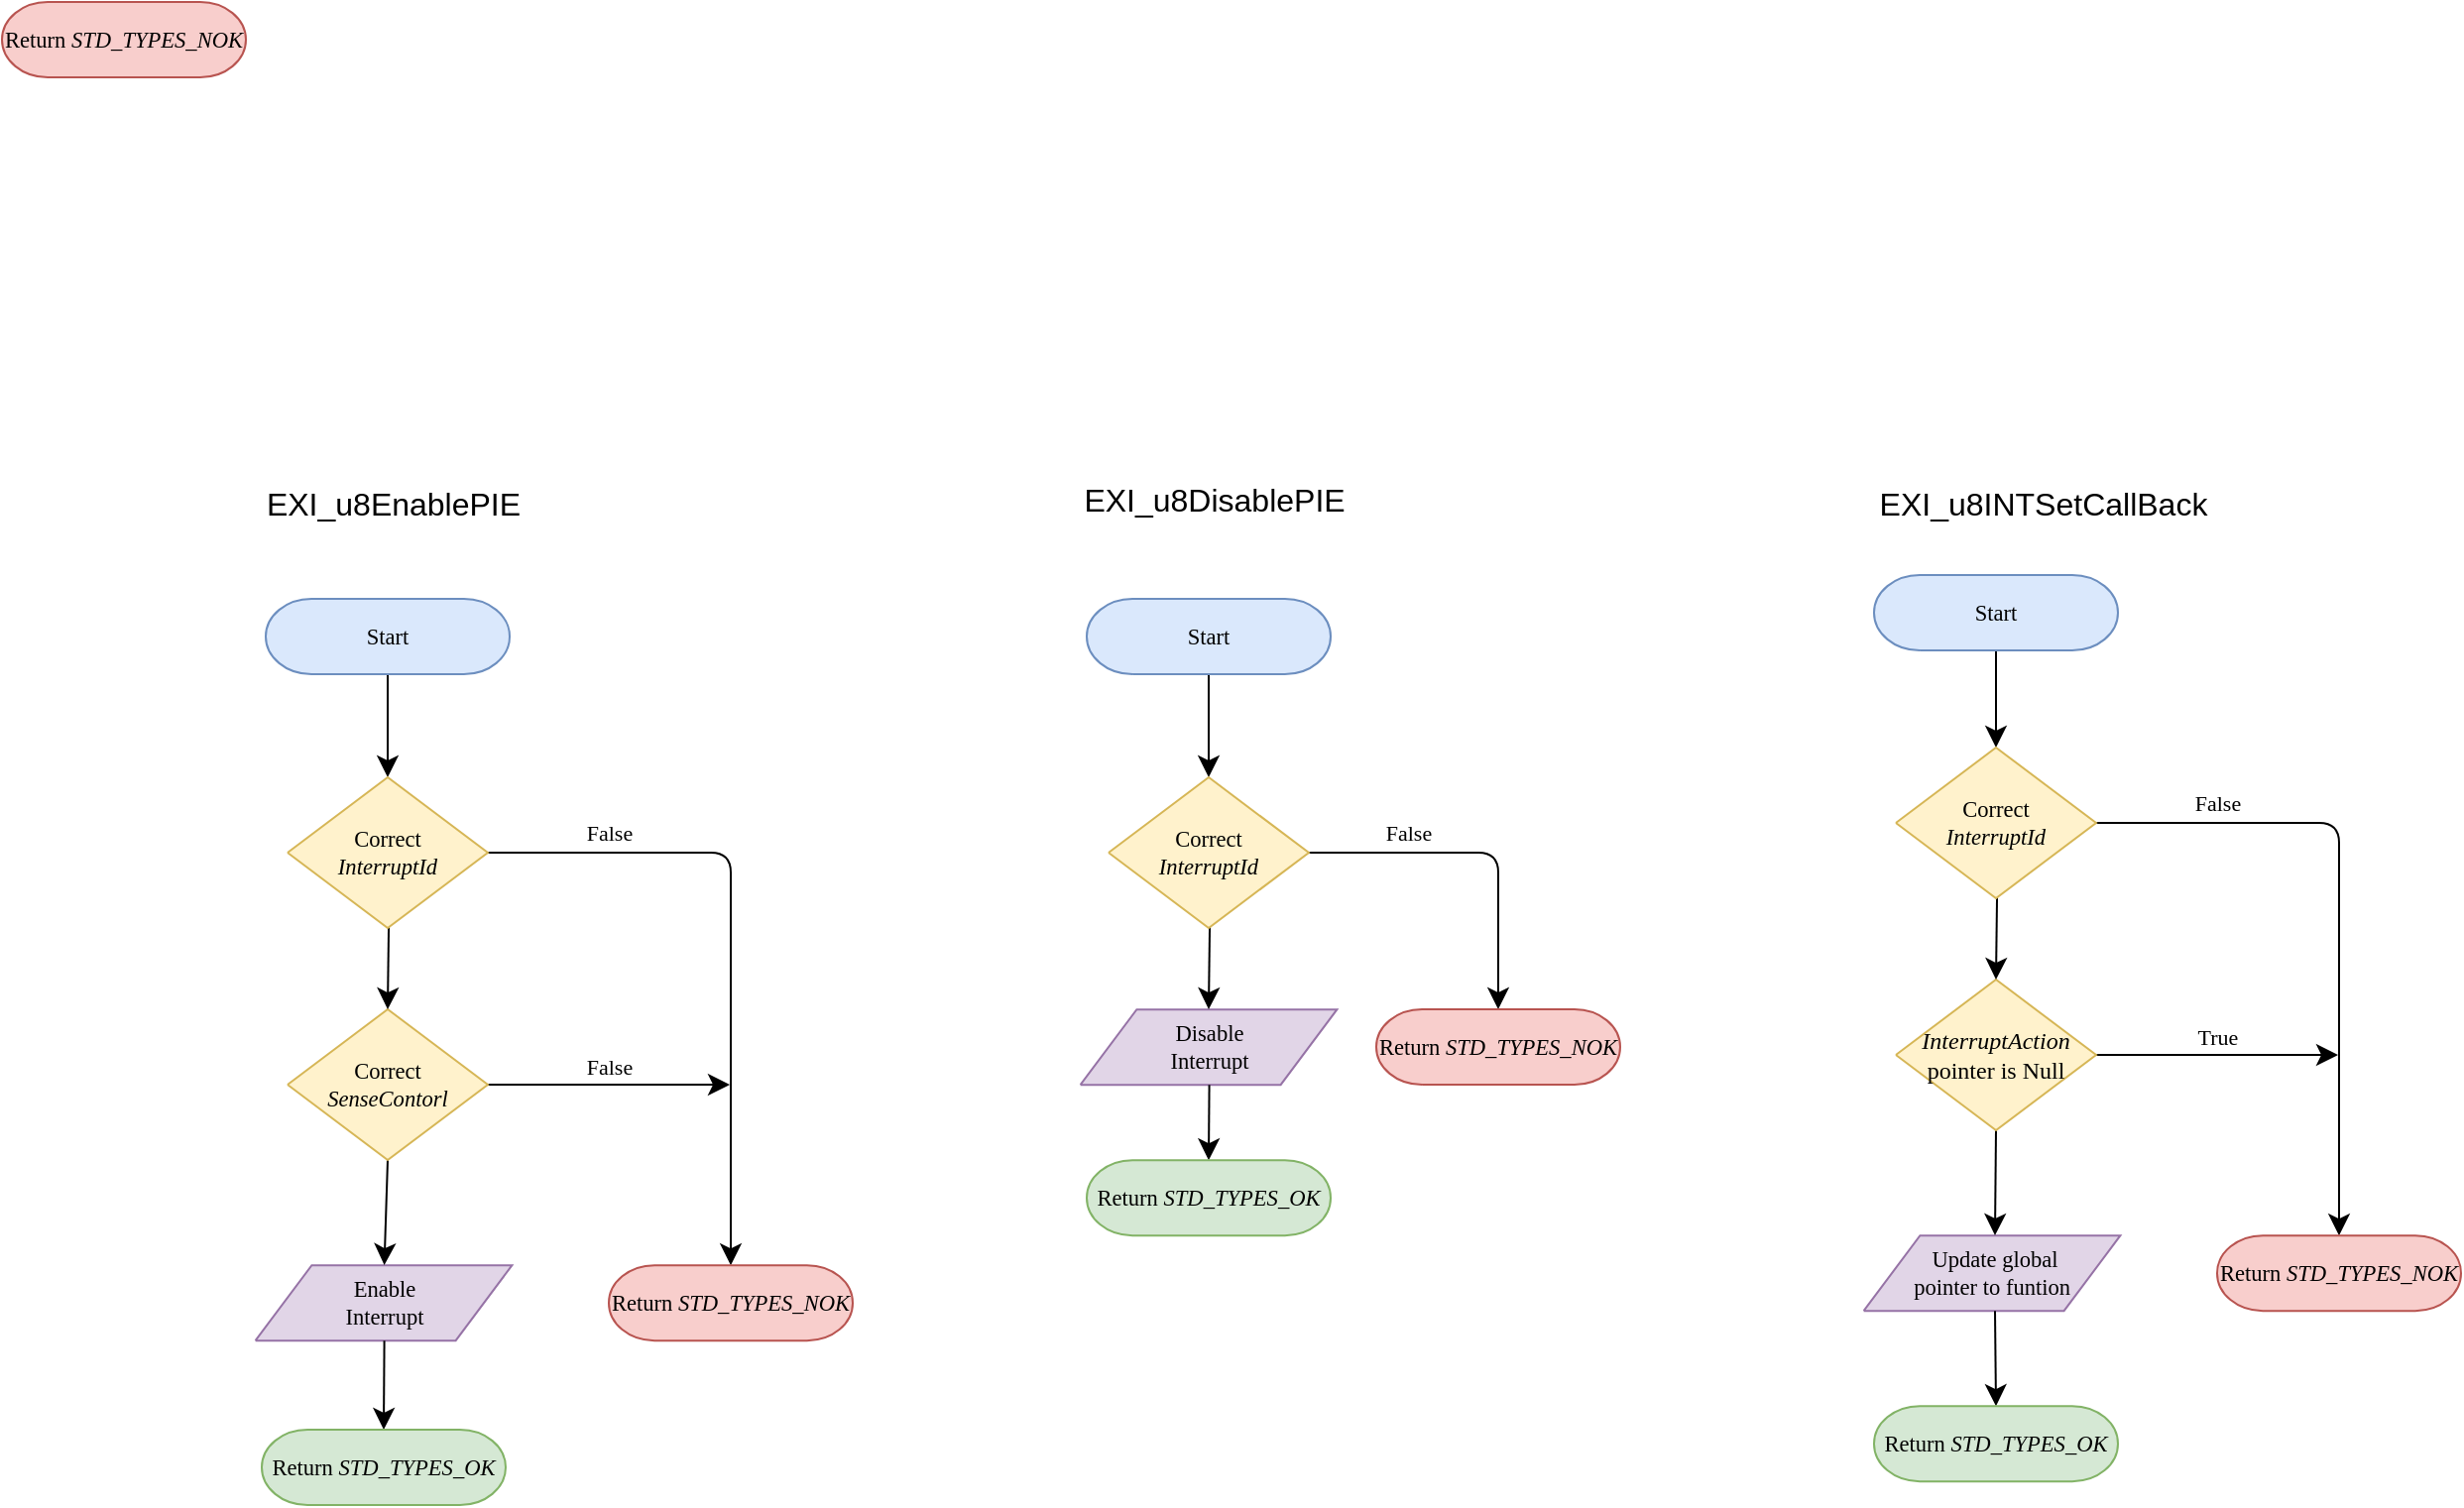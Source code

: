 <mxfile version="21.1.2" type="device">
  <diagram name="Page-1" id="KrEuqmrzliUIRAuCxpWb">
    <mxGraphModel dx="1342" dy="996" grid="0" gridSize="10" guides="1" tooltips="1" connect="1" arrows="1" fold="1" page="0" pageScale="1" pageWidth="850" pageHeight="1100" math="0" shadow="0">
      <root>
        <mxCell id="0" />
        <mxCell id="1" parent="0" />
        <UserObject label="" Function="EN_DIO_Error_T DIO_init(uint8_t pinNumber, EN_DIO_PORT_T portNumber, EN_DIO_DIRECTION_T direction);" tags="Flowchart" id="IF8Lg3DDaOaRQZ7PEeld-3">
          <mxCell style="vsdxID=280;fillColor=#e1d5e7;shape=stencil(UzV2Ls5ILEhVNTIoLinKz04tz0wpyVA1dlE1MsrMy0gtyiwBslSNXVWNndPyi1LTi/JL81Ig/IJEkEoQKze/DGRCBUSfrqGJnoEZSJuRQSVEyNDAAMx3g6jPycxDUm9hqmdpQrxyQ0zj8akmRTFhlwMZCG+nZebkQEINWR49mIBCkCA2dgUA);strokeColor=#9673a6;spacingTop=-1;spacingBottom=-1;spacingLeft=-1;spacingRight=-1;points=[[0,0.5,0],[1,0.5,0],[0.5,1,0],[0.5,0,0]];labelBackgroundColor=none;rounded=1;html=1;whiteSpace=wrap;fontFamily=Calibri;" parent="1" vertex="1">
            <mxGeometry x="-163" y="303.1" width="101" height="38" as="geometry" />
          </mxCell>
        </UserObject>
        <mxCell id="IF8Lg3DDaOaRQZ7PEeld-4" value="&lt;div style=&quot;font-size: 1px&quot;&gt;&lt;font style=&quot;font-size: 11.29px; direction: ltr; letter-spacing: 0px; line-height: 120%; opacity: 1;&quot;&gt;Enable Interrupt&lt;/font&gt;&lt;/div&gt;" style="text;vsdxID=280;fillColor=none;gradientColor=none;strokeColor=none;spacingTop=-1;spacingBottom=-1;spacingLeft=-1;spacingRight=-1;points=[[0,0.5,0],[1,0.5,0],[0.5,1,0],[0.5,0,0]];labelBackgroundColor=none;rounded=1;html=1;whiteSpace=wrap;verticalAlign=middle;align=center;overflow=width;;html=1;fontColor=#000000;fontFamily=Calibri;" parent="IF8Lg3DDaOaRQZ7PEeld-3" vertex="1">
          <mxGeometry x="16.93" y="-0.1" width="67.73" height="38.1" as="geometry" />
        </mxCell>
        <mxCell id="IF8Lg3DDaOaRQZ7PEeld-5" style="edgeStyle=none;curved=1;rounded=1;orthogonalLoop=1;jettySize=auto;html=1;exitX=0.5;exitY=1;exitDx=0;exitDy=0;exitPerimeter=0;entryX=0.5;entryY=0;entryDx=0;entryDy=0;entryPerimeter=0;fontSize=12;startSize=8;endSize=8;fontFamily=Calibri;" parent="1" source="IF8Lg3DDaOaRQZ7PEeld-7" target="IF8Lg3DDaOaRQZ7PEeld-4" edge="1">
          <mxGeometry relative="1" as="geometry" />
        </mxCell>
        <mxCell id="IF8Lg3DDaOaRQZ7PEeld-6" style="edgeStyle=none;curved=1;rounded=1;orthogonalLoop=1;jettySize=auto;html=1;exitX=1;exitY=0.5;exitDx=0;exitDy=0;exitPerimeter=0;fontSize=12;startSize=8;endSize=8;fontFamily=Calibri;" parent="1" source="IF8Lg3DDaOaRQZ7PEeld-7" edge="1">
          <mxGeometry relative="1" as="geometry">
            <mxPoint x="62" y="212" as="targetPoint" />
          </mxGeometry>
        </mxCell>
        <UserObject label="" Function="EN_DIO_Error_T DIO_init(uint8_t pinNumber, EN_DIO_PORT_T portNumber, EN_DIO_DIRECTION_T direction);" tags="Flowchart" id="IF8Lg3DDaOaRQZ7PEeld-7">
          <mxCell style="vsdxID=219;fillColor=#fff2cc;shape=stencil(UzV2Ls5ILEhVNTIoLinKz04tz0wpyVA1dlE1MsrMy0gtyiwBslSNXVWNndPyi1LTi/JL81Ig/IJEkEoQKze/DGRCBUSfAUiHkUElhGcK4bpBVOZk5iGpNEVVikeloQHZpsK0YlWLz1QgA+HFtMycHEgIIcujBwlQCBKcxq4A);strokeColor=#d6b656;spacingTop=-1;spacingBottom=-1;spacingLeft=-1;spacingRight=-1;points=[[0,0.5,0],[1,0.5,0],[0.5,0,0],[0.5,1,0]];labelBackgroundColor=none;rounded=1;html=1;whiteSpace=wrap;fontFamily=Calibri;" parent="1" vertex="1">
            <mxGeometry x="-161" y="174" width="101" height="76" as="geometry" />
          </mxCell>
        </UserObject>
        <mxCell id="IF8Lg3DDaOaRQZ7PEeld-8" value="&lt;div style=&quot;font-size: 1px&quot;&gt;&lt;font style=&quot;font-size: 11.29px; direction: ltr; letter-spacing: 0px; line-height: 120%; opacity: 1;&quot;&gt;Correct &lt;i&gt;SenseContorl&lt;/i&gt;&lt;/font&gt;&lt;/div&gt;" style="text;vsdxID=219;fillColor=none;gradientColor=none;strokeColor=none;spacingTop=-1;spacingBottom=-1;spacingLeft=-1;spacingRight=-1;points=[[0,0.5,0],[1,0.5,0],[0.5,0,0],[0.5,1,0]];labelBackgroundColor=none;rounded=1;html=1;whiteSpace=wrap;verticalAlign=middle;align=center;overflow=width;;html=1;fontColor=#000000;fontFamily=Calibri;" parent="IF8Lg3DDaOaRQZ7PEeld-7" vertex="1">
          <mxGeometry x="8.47" y="9.33" width="84.67" height="57.15" as="geometry" />
        </mxCell>
        <mxCell id="IF8Lg3DDaOaRQZ7PEeld-9" style="rounded=1;fontColor=#000000;fontFamily=Calibri;" parent="1" vertex="1">
          <mxGeometry x="58" y="174" as="geometry" />
        </mxCell>
        <mxCell id="IF8Lg3DDaOaRQZ7PEeld-10" style="rounded=1;fontColor=#000000;fontFamily=Calibri;" parent="1" vertex="1">
          <mxGeometry x="58" y="163" as="geometry" />
        </mxCell>
        <mxCell id="IF8Lg3DDaOaRQZ7PEeld-11" value="False" style="text;html=1;strokeColor=none;fillColor=none;align=center;verticalAlign=middle;whiteSpace=wrap;rounded=1;fontSize=11;fontFamily=Calibri;fontColor=#000000;" parent="1" vertex="1">
          <mxGeometry x="-18" y="194" width="39" height="18" as="geometry" />
        </mxCell>
        <mxCell id="IF8Lg3DDaOaRQZ7PEeld-12" style="edgeStyle=none;curved=1;rounded=1;orthogonalLoop=1;jettySize=auto;html=1;exitX=0.5;exitY=1;exitDx=0;exitDy=0;exitPerimeter=0;entryX=0.5;entryY=0;entryDx=0;entryDy=0;entryPerimeter=0;fontSize=12;startSize=8;endSize=8;fontFamily=Calibri;" parent="1" target="IF8Lg3DDaOaRQZ7PEeld-7" edge="1">
          <mxGeometry relative="1" as="geometry">
            <mxPoint x="-109.5" y="94" as="sourcePoint" />
          </mxGeometry>
        </mxCell>
        <mxCell id="IF8Lg3DDaOaRQZ7PEeld-13" style="edgeStyle=orthogonalEdgeStyle;rounded=1;orthogonalLoop=1;jettySize=auto;html=1;exitX=1;exitY=0.5;exitDx=0;exitDy=0;exitPerimeter=0;entryX=0.5;entryY=0;entryDx=0;entryDy=0;entryPerimeter=0;fontSize=12;startSize=8;endSize=8;fontFamily=Calibri;" parent="1" source="IF8Lg3DDaOaRQZ7PEeld-20" target="uN1E1Hba4_T9TZH-UZig-11" edge="1">
          <mxGeometry relative="1" as="geometry">
            <mxPoint x="-59" y="76.5" as="sourcePoint" />
            <mxPoint x="63.5" y="303" as="targetPoint" />
          </mxGeometry>
        </mxCell>
        <mxCell id="IF8Lg3DDaOaRQZ7PEeld-15" value="False" style="text;html=1;strokeColor=none;fillColor=none;align=center;verticalAlign=middle;whiteSpace=wrap;rounded=1;fontSize=11;fontFamily=Calibri;fontColor=#000000;" parent="1" vertex="1">
          <mxGeometry x="-18" y="76.004" width="39" height="17.332" as="geometry" />
        </mxCell>
        <mxCell id="IF8Lg3DDaOaRQZ7PEeld-16" style="edgeStyle=none;curved=1;rounded=1;orthogonalLoop=1;jettySize=auto;html=1;fontSize=12;startSize=8;endSize=8;fontFamily=Calibri;entryX=0.5;entryY=0;entryDx=0;entryDy=0;entryPerimeter=0;" parent="1" source="uN1E1Hba4_T9TZH-UZig-12" target="IF8Lg3DDaOaRQZ7PEeld-20" edge="1">
          <mxGeometry relative="1" as="geometry">
            <mxPoint x="-108" y="53" as="targetPoint" />
            <mxPoint x="-110" y="16" as="sourcePoint" />
          </mxGeometry>
        </mxCell>
        <mxCell id="IF8Lg3DDaOaRQZ7PEeld-18" style="edgeStyle=none;curved=1;rounded=1;orthogonalLoop=1;jettySize=auto;html=1;exitX=0.5;exitY=1;exitDx=0;exitDy=0;exitPerimeter=0;entryX=0.5;entryY=0;entryDx=0;entryDy=0;entryPerimeter=0;fontSize=12;startSize=8;endSize=8;fontFamily=Calibri;" parent="1" source="IF8Lg3DDaOaRQZ7PEeld-4" target="uN1E1Hba4_T9TZH-UZig-10" edge="1">
          <mxGeometry relative="1" as="geometry">
            <mxPoint x="-112.5" y="374.1" as="targetPoint" />
          </mxGeometry>
        </mxCell>
        <mxCell id="IF8Lg3DDaOaRQZ7PEeld-19" value="EXI_u8EnablePIE" style="text;html=1;align=center;verticalAlign=middle;resizable=0;points=[];autosize=1;strokeColor=none;fillColor=none;fontSize=16;" parent="1" vertex="1">
          <mxGeometry x="-181" y="-97" width="146" height="31" as="geometry" />
        </mxCell>
        <UserObject label="" Function="EN_DIO_Error_T DIO_init(uint8_t pinNumber, EN_DIO_PORT_T portNumber, EN_DIO_DIRECTION_T direction);" tags="Flowchart" id="IF8Lg3DDaOaRQZ7PEeld-20">
          <mxCell style="vsdxID=219;fillColor=#fff2cc;shape=stencil(UzV2Ls5ILEhVNTIoLinKz04tz0wpyVA1dlE1MsrMy0gtyiwBslSNXVWNndPyi1LTi/JL81Ig/IJEkEoQKze/DGRCBUSfAUiHkUElhGcK4bpBVOZk5iGpNEVVikeloQHZpsK0YlWLz1QgA+HFtMycHEgIIcujBwlQCBKcxq4A);strokeColor=#d6b656;spacingTop=-1;spacingBottom=-1;spacingLeft=-1;spacingRight=-1;points=[[0,0.5,0],[1,0.5,0],[0.5,0,0],[0.5,1,0]];labelBackgroundColor=none;rounded=1;html=1;whiteSpace=wrap;fontFamily=Calibri;" parent="1" vertex="1">
            <mxGeometry x="-161" y="57.0" width="101" height="76" as="geometry" />
          </mxCell>
        </UserObject>
        <mxCell id="IF8Lg3DDaOaRQZ7PEeld-21" value="&lt;div style=&quot;font-size: 1px&quot;&gt;&lt;font style=&quot;font-size: 11.29px; direction: ltr; letter-spacing: 0px; line-height: 120%; opacity: 1;&quot;&gt;Correct&lt;/font&gt;&lt;/div&gt;&lt;div style=&quot;font-size: 1px&quot;&gt;&lt;font style=&quot;font-size: 11.29px; direction: ltr; letter-spacing: 0px; line-height: 120%; opacity: 1;&quot;&gt;&lt;i&gt;InterruptId&lt;/i&gt;&lt;/font&gt;&lt;/div&gt;" style="text;vsdxID=219;fillColor=none;gradientColor=none;strokeColor=none;spacingTop=-1;spacingBottom=-1;spacingLeft=-1;spacingRight=-1;points=[[0,0.5,0],[1,0.5,0],[0.5,0,0],[0.5,1,0]];labelBackgroundColor=none;rounded=1;html=1;whiteSpace=wrap;verticalAlign=middle;align=center;overflow=width;;html=1;fontColor=#000000;fontFamily=Calibri;" parent="IF8Lg3DDaOaRQZ7PEeld-20" vertex="1">
          <mxGeometry x="8.47" y="9.33" width="84.67" height="57.15" as="geometry" />
        </mxCell>
        <UserObject label="" Function="EN_DIO_Error_T DIO_init(uint8_t pinNumber, EN_DIO_PORT_T portNumber, EN_DIO_DIRECTION_T direction);" tags="Flowchart" id="IF8Lg3DDaOaRQZ7PEeld-24">
          <mxCell style="vsdxID=280;fillColor=#e1d5e7;shape=stencil(UzV2Ls5ILEhVNTIoLinKz04tz0wpyVA1dlE1MsrMy0gtyiwBslSNXVWNndPyi1LTi/JL81Ig/IJEkEoQKze/DGRCBUSfrqGJnoEZSJuRQSVEyNDAAMx3g6jPycxDUm9hqmdpQrxyQ0zj8akmRTFhlwMZCG+nZebkQEINWR49mIBCkCA2dgUA);strokeColor=#9673a6;spacingTop=-1;spacingBottom=-1;spacingLeft=-1;spacingRight=-1;points=[[0,0.5,0],[1,0.5,0],[0.5,1,0],[0.5,0,0]];labelBackgroundColor=none;rounded=1;html=1;whiteSpace=wrap;fontFamily=Calibri;" parent="1" vertex="1">
            <mxGeometry x="253" y="174.1" width="101" height="38" as="geometry" />
          </mxCell>
        </UserObject>
        <mxCell id="IF8Lg3DDaOaRQZ7PEeld-25" value="&lt;div style=&quot;font-size: 1px&quot;&gt;&lt;font style=&quot;font-size: 11.29px; direction: ltr; letter-spacing: 0px; line-height: 120%; opacity: 1;&quot;&gt;Disable Interrupt&lt;/font&gt;&lt;/div&gt;" style="text;vsdxID=280;fillColor=none;gradientColor=none;strokeColor=none;spacingTop=-1;spacingBottom=-1;spacingLeft=-1;spacingRight=-1;points=[[0,0.5,0],[1,0.5,0],[0.5,1,0],[0.5,0,0]];labelBackgroundColor=none;rounded=1;html=1;whiteSpace=wrap;verticalAlign=middle;align=center;overflow=width;;html=1;fontColor=#000000;fontFamily=Calibri;" parent="IF8Lg3DDaOaRQZ7PEeld-24" vertex="1">
          <mxGeometry x="16.93" y="-0.1" width="67.73" height="38.1" as="geometry" />
        </mxCell>
        <mxCell id="IF8Lg3DDaOaRQZ7PEeld-33" style="edgeStyle=none;curved=1;rounded=1;orthogonalLoop=1;jettySize=auto;html=1;exitX=0.5;exitY=1;exitDx=0;exitDy=0;exitPerimeter=0;entryX=0.5;entryY=0;entryDx=0;entryDy=0;entryPerimeter=0;fontSize=12;startSize=8;endSize=8;fontFamily=Calibri;" parent="1" edge="1">
          <mxGeometry relative="1" as="geometry">
            <mxPoint x="304.5" y="94" as="sourcePoint" />
            <mxPoint x="303.5" y="174" as="targetPoint" />
          </mxGeometry>
        </mxCell>
        <mxCell id="IF8Lg3DDaOaRQZ7PEeld-34" style="edgeStyle=orthogonalEdgeStyle;rounded=1;orthogonalLoop=1;jettySize=auto;html=1;exitX=1;exitY=0.5;exitDx=0;exitDy=0;exitPerimeter=0;entryX=0.5;entryY=0;entryDx=0;entryDy=0;entryPerimeter=0;fontSize=12;startSize=8;endSize=8;fontFamily=Calibri;" parent="1" source="IF8Lg3DDaOaRQZ7PEeld-39" target="uN1E1Hba4_T9TZH-UZig-6" edge="1">
          <mxGeometry relative="1" as="geometry">
            <mxPoint x="355" y="76.5" as="sourcePoint" />
            <mxPoint x="441.5" y="174" as="targetPoint" />
          </mxGeometry>
        </mxCell>
        <mxCell id="IF8Lg3DDaOaRQZ7PEeld-35" value="False" style="text;html=1;strokeColor=none;fillColor=none;align=center;verticalAlign=middle;whiteSpace=wrap;rounded=1;fontSize=11;fontFamily=Calibri;fontColor=#000000;" parent="1" vertex="1">
          <mxGeometry x="385" y="76.004" width="39" height="17.332" as="geometry" />
        </mxCell>
        <mxCell id="IF8Lg3DDaOaRQZ7PEeld-36" style="edgeStyle=none;curved=1;rounded=1;orthogonalLoop=1;jettySize=auto;html=1;exitX=0.5;exitY=1;exitDx=0;exitDy=0;exitPerimeter=0;fontSize=12;startSize=8;endSize=8;fontFamily=Calibri;entryX=0.5;entryY=0;entryDx=0;entryDy=0;entryPerimeter=0;" parent="1" source="uN1E1Hba4_T9TZH-UZig-7" target="IF8Lg3DDaOaRQZ7PEeld-39" edge="1">
          <mxGeometry relative="1" as="geometry">
            <mxPoint x="306" y="53" as="targetPoint" />
            <mxPoint x="303.5" y="10" as="sourcePoint" />
          </mxGeometry>
        </mxCell>
        <mxCell id="IF8Lg3DDaOaRQZ7PEeld-38" style="edgeStyle=none;curved=1;rounded=1;orthogonalLoop=1;jettySize=auto;html=1;exitX=0.5;exitY=1;exitDx=0;exitDy=0;exitPerimeter=0;entryX=0.5;entryY=0;entryDx=0;entryDy=0;entryPerimeter=0;fontSize=12;startSize=8;endSize=8;fontFamily=Calibri;" parent="1" source="IF8Lg3DDaOaRQZ7PEeld-25" target="uN1E1Hba4_T9TZH-UZig-8" edge="1">
          <mxGeometry relative="1" as="geometry">
            <mxPoint x="303.5" y="245.1" as="targetPoint" />
          </mxGeometry>
        </mxCell>
        <UserObject label="" Function="EN_DIO_Error_T DIO_init(uint8_t pinNumber, EN_DIO_PORT_T portNumber, EN_DIO_DIRECTION_T direction);" tags="Flowchart" id="IF8Lg3DDaOaRQZ7PEeld-39">
          <mxCell style="vsdxID=219;fillColor=#fff2cc;shape=stencil(UzV2Ls5ILEhVNTIoLinKz04tz0wpyVA1dlE1MsrMy0gtyiwBslSNXVWNndPyi1LTi/JL81Ig/IJEkEoQKze/DGRCBUSfAUiHkUElhGcK4bpBVOZk5iGpNEVVikeloQHZpsK0YlWLz1QgA+HFtMycHEgIIcujBwlQCBKcxq4A);strokeColor=#d6b656;spacingTop=-1;spacingBottom=-1;spacingLeft=-1;spacingRight=-1;points=[[0,0.5,0],[1,0.5,0],[0.5,0,0],[0.5,1,0]];labelBackgroundColor=none;rounded=1;html=1;whiteSpace=wrap;fontFamily=Calibri;" parent="1" vertex="1">
            <mxGeometry x="253" y="57" width="101" height="76" as="geometry" />
          </mxCell>
        </UserObject>
        <mxCell id="IF8Lg3DDaOaRQZ7PEeld-40" value="&lt;div style=&quot;font-size: 1px&quot;&gt;&lt;font style=&quot;font-size: 11.29px; direction: ltr; letter-spacing: 0px; line-height: 120%; opacity: 1;&quot;&gt;Correct&lt;/font&gt;&lt;/div&gt;&lt;div style=&quot;font-size: 1px&quot;&gt;&lt;font style=&quot;font-size: 11.29px; direction: ltr; letter-spacing: 0px; line-height: 120%; opacity: 1;&quot;&gt;&lt;i&gt;InterruptId&lt;/i&gt;&lt;/font&gt;&lt;/div&gt;" style="text;vsdxID=219;fillColor=none;gradientColor=none;strokeColor=none;spacingTop=-1;spacingBottom=-1;spacingLeft=-1;spacingRight=-1;points=[[0,0.5,0],[1,0.5,0],[0.5,0,0],[0.5,1,0]];labelBackgroundColor=none;rounded=1;html=1;whiteSpace=wrap;verticalAlign=middle;align=center;overflow=width;;html=1;fontColor=#000000;fontFamily=Calibri;" parent="IF8Lg3DDaOaRQZ7PEeld-39" vertex="1">
          <mxGeometry x="8.47" y="9.33" width="84.67" height="57.15" as="geometry" />
        </mxCell>
        <mxCell id="IF8Lg3DDaOaRQZ7PEeld-41" value="EXI_u8DisablePIE" style="text;html=1;align=center;verticalAlign=middle;resizable=0;points=[];autosize=1;strokeColor=none;fillColor=none;fontSize=16;" parent="1" vertex="1">
          <mxGeometry x="231" y="-99" width="150" height="31" as="geometry" />
        </mxCell>
        <UserObject label="" Function="EN_DIO_Error_T DIO_init(uint8_t pinNumber, EN_DIO_PORT_T portNumber, EN_DIO_DIRECTION_T direction);" tags="Flowchart" id="OFSJZpiRQw055_vOAlEx-3">
          <mxCell style="vsdxID=280;fillColor=#e1d5e7;shape=stencil(UzV2Ls5ILEhVNTIoLinKz04tz0wpyVA1dlE1MsrMy0gtyiwBslSNXVWNndPyi1LTi/JL81Ig/IJEkEoQKze/DGRCBUSfrqGJnoEZSJuRQSVEyNDAAMx3g6jPycxDUm9hqmdpQrxyQ0zj8akmRTFhlwMZCG+nZebkQEINWR49mIBCkCA2dgUA);strokeColor=#9673a6;spacingTop=-1;spacingBottom=-1;spacingLeft=-1;spacingRight=-1;points=[[0,0.5,0],[1,0.5,0],[0.5,1,0],[0.5,0,0]];labelBackgroundColor=none;rounded=1;html=1;whiteSpace=wrap;fontFamily=Calibri;" parent="1" vertex="1">
            <mxGeometry x="648" y="288.1" width="101" height="38" as="geometry" />
          </mxCell>
        </UserObject>
        <mxCell id="OFSJZpiRQw055_vOAlEx-4" value="&lt;div style=&quot;font-size: 1px&quot;&gt;&lt;font style=&quot;font-size: 11.29px; direction: ltr; letter-spacing: 0px; line-height: 120%; opacity: 1;&quot;&gt;Update global pointer to funtion&amp;nbsp;&lt;/font&gt;&lt;/div&gt;" style="text;vsdxID=280;fillColor=none;gradientColor=none;strokeColor=none;spacingTop=-1;spacingBottom=-1;spacingLeft=-1;spacingRight=-1;points=[[0,0.5,0],[1,0.5,0],[0.5,1,0],[0.5,0,0]];labelBackgroundColor=none;rounded=1;html=1;whiteSpace=wrap;verticalAlign=middle;align=center;overflow=width;;html=1;fontColor=#000000;fontFamily=Calibri;" parent="OFSJZpiRQw055_vOAlEx-3" vertex="1">
          <mxGeometry x="7" y="-0.1" width="90" height="38.1" as="geometry" />
        </mxCell>
        <mxCell id="OFSJZpiRQw055_vOAlEx-5" style="edgeStyle=none;curved=1;rounded=1;orthogonalLoop=1;jettySize=auto;html=1;exitX=0.5;exitY=1;exitDx=0;exitDy=0;exitPerimeter=0;entryX=0.5;entryY=0;entryDx=0;entryDy=0;entryPerimeter=0;fontSize=12;startSize=8;endSize=8;fontFamily=Calibri;" parent="1" source="OFSJZpiRQw055_vOAlEx-7" target="OFSJZpiRQw055_vOAlEx-4" edge="1">
          <mxGeometry relative="1" as="geometry" />
        </mxCell>
        <mxCell id="OFSJZpiRQw055_vOAlEx-6" style="edgeStyle=none;curved=1;rounded=1;orthogonalLoop=1;jettySize=auto;html=1;exitX=1;exitY=0.5;exitDx=0;exitDy=0;exitPerimeter=0;fontSize=12;startSize=8;endSize=8;fontFamily=Calibri;" parent="1" source="OFSJZpiRQw055_vOAlEx-7" edge="1">
          <mxGeometry relative="1" as="geometry">
            <mxPoint x="873" y="197" as="targetPoint" />
          </mxGeometry>
        </mxCell>
        <UserObject label="" Function="EN_DIO_Error_T DIO_init(uint8_t pinNumber, EN_DIO_PORT_T portNumber, EN_DIO_DIRECTION_T direction);" tags="Flowchart" id="OFSJZpiRQw055_vOAlEx-7">
          <mxCell style="vsdxID=219;fillColor=#fff2cc;shape=stencil(UzV2Ls5ILEhVNTIoLinKz04tz0wpyVA1dlE1MsrMy0gtyiwBslSNXVWNndPyi1LTi/JL81Ig/IJEkEoQKze/DGRCBUSfAUiHkUElhGcK4bpBVOZk5iGpNEVVikeloQHZpsK0YlWLz1QgA+HFtMycHEgIIcujBwlQCBKcxq4A);strokeColor=#d6b656;spacingTop=-1;spacingBottom=-1;spacingLeft=-1;spacingRight=-1;points=[[0,0.5,0],[1,0.5,0],[0.5,0,0],[0.5,1,0]];labelBackgroundColor=none;rounded=1;html=1;whiteSpace=wrap;fontFamily=Calibri;" parent="1" vertex="1">
            <mxGeometry x="650" y="159" width="101" height="76" as="geometry" />
          </mxCell>
        </UserObject>
        <mxCell id="OFSJZpiRQw055_vOAlEx-8" value="&lt;div style=&quot;&quot;&gt;&lt;/div&gt;&lt;i&gt;InterruptAction&lt;/i&gt; pointer is Null" style="text;vsdxID=219;fillColor=none;gradientColor=none;strokeColor=none;spacingTop=-1;spacingBottom=-1;spacingLeft=-1;spacingRight=-1;points=[[0,0.5,0],[1,0.5,0],[0.5,0,0],[0.5,1,0]];labelBackgroundColor=none;rounded=1;html=1;whiteSpace=wrap;verticalAlign=middle;align=center;overflow=width;;html=1;fontColor=#000000;fontFamily=Calibri;" parent="OFSJZpiRQw055_vOAlEx-7" vertex="1">
          <mxGeometry x="8.47" y="9.33" width="84.67" height="57.15" as="geometry" />
        </mxCell>
        <mxCell id="OFSJZpiRQw055_vOAlEx-9" style="rounded=1;fontColor=#000000;fontFamily=Calibri;" parent="1" vertex="1">
          <mxGeometry x="869" y="159" as="geometry" />
        </mxCell>
        <mxCell id="OFSJZpiRQw055_vOAlEx-10" style="rounded=1;fontColor=#000000;fontFamily=Calibri;" parent="1" vertex="1">
          <mxGeometry x="869" y="148" as="geometry" />
        </mxCell>
        <mxCell id="OFSJZpiRQw055_vOAlEx-11" value="True" style="text;html=1;strokeColor=none;fillColor=none;align=center;verticalAlign=middle;whiteSpace=wrap;rounded=1;fontSize=11;fontFamily=Calibri;fontColor=#000000;" parent="1" vertex="1">
          <mxGeometry x="793" y="179" width="39" height="18" as="geometry" />
        </mxCell>
        <mxCell id="OFSJZpiRQw055_vOAlEx-12" style="edgeStyle=none;curved=1;rounded=1;orthogonalLoop=1;jettySize=auto;html=1;exitX=0.5;exitY=1;exitDx=0;exitDy=0;exitPerimeter=0;entryX=0.5;entryY=0;entryDx=0;entryDy=0;entryPerimeter=0;fontSize=12;startSize=8;endSize=8;fontFamily=Calibri;" parent="1" target="OFSJZpiRQw055_vOAlEx-7" edge="1">
          <mxGeometry relative="1" as="geometry">
            <mxPoint x="701.5" y="79" as="sourcePoint" />
          </mxGeometry>
        </mxCell>
        <mxCell id="OFSJZpiRQw055_vOAlEx-13" style="edgeStyle=orthogonalEdgeStyle;rounded=1;orthogonalLoop=1;jettySize=auto;html=1;exitX=1;exitY=0.5;exitDx=0;exitDy=0;exitPerimeter=0;entryX=0.5;entryY=0;entryDx=0;entryDy=0;entryPerimeter=0;fontSize=12;startSize=8;endSize=8;fontFamily=Calibri;" parent="1" source="OFSJZpiRQw055_vOAlEx-18" target="uN1E1Hba4_T9TZH-UZig-3" edge="1">
          <mxGeometry relative="1" as="geometry">
            <mxPoint x="752" y="61.5" as="sourcePoint" />
            <mxPoint x="874.5" y="288" as="targetPoint" />
          </mxGeometry>
        </mxCell>
        <mxCell id="OFSJZpiRQw055_vOAlEx-14" value="False" style="text;html=1;strokeColor=none;fillColor=none;align=center;verticalAlign=middle;whiteSpace=wrap;rounded=1;fontSize=11;fontFamily=Calibri;fontColor=#000000;" parent="1" vertex="1">
          <mxGeometry x="793" y="61.004" width="39" height="17.332" as="geometry" />
        </mxCell>
        <mxCell id="OFSJZpiRQw055_vOAlEx-15" style="edgeStyle=none;curved=1;rounded=1;orthogonalLoop=1;jettySize=auto;html=1;fontSize=12;startSize=8;endSize=8;fontFamily=Calibri;entryX=0.5;entryY=0;entryDx=0;entryDy=0;entryPerimeter=0;" parent="1" source="uN1E1Hba4_T9TZH-UZig-2" target="OFSJZpiRQw055_vOAlEx-18" edge="1">
          <mxGeometry relative="1" as="geometry">
            <mxPoint x="703" y="38" as="targetPoint" />
            <mxPoint x="700.5" y="-5" as="sourcePoint" />
          </mxGeometry>
        </mxCell>
        <mxCell id="OFSJZpiRQw055_vOAlEx-17" style="edgeStyle=none;curved=1;rounded=1;orthogonalLoop=1;jettySize=auto;html=1;exitX=0.5;exitY=1;exitDx=0;exitDy=0;exitPerimeter=0;entryX=0.5;entryY=0;entryDx=0;entryDy=0;entryPerimeter=0;fontSize=12;startSize=8;endSize=8;fontFamily=Calibri;" parent="1" source="OFSJZpiRQw055_vOAlEx-4" target="uN1E1Hba4_T9TZH-UZig-1" edge="1">
          <mxGeometry relative="1" as="geometry">
            <mxPoint x="698.5" y="359.1" as="targetPoint" />
          </mxGeometry>
        </mxCell>
        <UserObject label="" Function="EN_DIO_Error_T DIO_init(uint8_t pinNumber, EN_DIO_PORT_T portNumber, EN_DIO_DIRECTION_T direction);" tags="Flowchart" id="OFSJZpiRQw055_vOAlEx-18">
          <mxCell style="vsdxID=219;fillColor=#fff2cc;shape=stencil(UzV2Ls5ILEhVNTIoLinKz04tz0wpyVA1dlE1MsrMy0gtyiwBslSNXVWNndPyi1LTi/JL81Ig/IJEkEoQKze/DGRCBUSfAUiHkUElhGcK4bpBVOZk5iGpNEVVikeloQHZpsK0YlWLz1QgA+HFtMycHEgIIcujBwlQCBKcxq4A);strokeColor=#d6b656;spacingTop=-1;spacingBottom=-1;spacingLeft=-1;spacingRight=-1;points=[[0,0.5,0],[1,0.5,0],[0.5,0,0],[0.5,1,0]];labelBackgroundColor=none;rounded=1;html=1;whiteSpace=wrap;fontFamily=Calibri;" parent="1" vertex="1">
            <mxGeometry x="650" y="42" width="101" height="76" as="geometry" />
          </mxCell>
        </UserObject>
        <mxCell id="OFSJZpiRQw055_vOAlEx-19" value="&lt;div style=&quot;font-size: 1px&quot;&gt;&lt;font style=&quot;font-size: 11.29px; direction: ltr; letter-spacing: 0px; line-height: 120%; opacity: 1;&quot;&gt;Correct&lt;/font&gt;&lt;/div&gt;&lt;div style=&quot;font-size: 1px&quot;&gt;&lt;font style=&quot;font-size: 11.29px; direction: ltr; letter-spacing: 0px; line-height: 120%; opacity: 1;&quot;&gt;&lt;i&gt;InterruptId&lt;/i&gt;&lt;/font&gt;&lt;/div&gt;" style="text;vsdxID=219;fillColor=none;gradientColor=none;strokeColor=none;spacingTop=-1;spacingBottom=-1;spacingLeft=-1;spacingRight=-1;points=[[0,0.5,0],[1,0.5,0],[0.5,0,0],[0.5,1,0]];labelBackgroundColor=none;rounded=1;html=1;whiteSpace=wrap;verticalAlign=middle;align=center;overflow=width;;html=1;fontColor=#000000;fontFamily=Calibri;" parent="OFSJZpiRQw055_vOAlEx-18" vertex="1">
          <mxGeometry x="8.47" y="9.33" width="84.67" height="57.15" as="geometry" />
        </mxCell>
        <mxCell id="OFSJZpiRQw055_vOAlEx-20" value="EXI_u8INTSetCallBack" style="text;html=1;align=center;verticalAlign=middle;resizable=0;points=[];autosize=1;strokeColor=none;fillColor=none;fontSize=16;" parent="1" vertex="1">
          <mxGeometry x="632" y="-97" width="183" height="31" as="geometry" />
        </mxCell>
        <UserObject label="&lt;div style=&quot;font-size: 1px&quot;&gt;&lt;font style=&quot;font-size: 11.29px; direction: ltr; letter-spacing: 0px; line-height: 120%; opacity: 1;&quot;&gt;Return&amp;nbsp;&lt;i&gt;STD_TYPES_OK&lt;/i&gt;&lt;br&gt;&lt;/font&gt;&lt;/div&gt;" Function="EN_DIO_Error_T DIO_init(uint8_t pinNumber, EN_DIO_PORT_T portNumber, EN_DIO_DIRECTION_T direction);" tags="Flowchart" id="uN1E1Hba4_T9TZH-UZig-1">
          <mxCell style="verticalAlign=middle;align=center;overflow=width;vsdxID=30;shape=stencil(tVLREoIgEPwaHnEQxsl3s/9gEpSJwDko7e+DsEkze2l627vdu5uFRaxyHe8FosR5sCcxqMZ3iO0Rpcp0ApQPCLEasUpaEC3Yi2lS3fOojOhsr3HDmObyMtsVcYqS29Qh5FEfklwrM5OXeUa/yjkcAwfr7TDpiyTfXvjkMR+Vw2A998qaBac5tAKHU1hq3i4oNwjRr9ofvayt/+Rk+yX/4iWA159KpXWKxJx/z0Bopfyw+g4=);spacingTop=-1;spacingBottom=-1;spacingLeft=-1;spacingRight=-1;points=[[0.5,1,0],[0.5,0,0],[0,0.5,0],[1,0.5,0]];labelBackgroundColor=none;rounded=1;html=1;whiteSpace=wrap;fontFamily=Calibri;fillColor=#d5e8d4;strokeColor=#82b366;" vertex="1" parent="1">
            <mxGeometry x="639" y="374.1" width="123" height="38" as="geometry" />
          </mxCell>
        </UserObject>
        <UserObject label="&lt;div style=&quot;font-size: 1px&quot;&gt;&lt;font style=&quot;font-size: 11.29px; direction: ltr; letter-spacing: 0px; line-height: 120%; opacity: 1;&quot;&gt;Start&lt;/font&gt;&lt;/div&gt;" Function="EN_DIO_Error_T DIO_init(uint8_t pinNumber, EN_DIO_PORT_T portNumber, EN_DIO_DIRECTION_T direction);" tags="Flowchart" id="uN1E1Hba4_T9TZH-UZig-2">
          <mxCell style="verticalAlign=middle;align=center;overflow=width;vsdxID=30;shape=stencil(tVLREoIgEPwaHnEQxsl3s/9gEpSJwDko7e+DsEkze2l627vdu5uFRaxyHe8FosR5sCcxqMZ3iO0Rpcp0ApQPCLEasUpaEC3Yi2lS3fOojOhsr3HDmObyMtsVcYqS29Qh5FEfklwrM5OXeUa/yjkcAwfr7TDpiyTfXvjkMR+Vw2A998qaBac5tAKHU1hq3i4oNwjRr9ofvayt/+Rk+yX/4iWA159KpXWKxJx/z0Bopfyw+g4=);spacingTop=-1;spacingBottom=-1;spacingLeft=-1;spacingRight=-1;points=[[0.5,1,0],[0.5,0,0],[0,0.5,0],[1,0.5,0]];labelBackgroundColor=none;rounded=1;html=1;whiteSpace=wrap;fontFamily=Calibri;fillColor=#dae8fc;strokeColor=#6c8ebf;" vertex="1" parent="1">
            <mxGeometry x="639" y="-45" width="123" height="38" as="geometry" />
          </mxCell>
        </UserObject>
        <UserObject label="&lt;div style=&quot;font-size: 1px&quot;&gt;&lt;font style=&quot;font-size: 11.29px; direction: ltr; letter-spacing: 0px; line-height: 120%; opacity: 1;&quot;&gt;Return&amp;nbsp;&lt;i&gt;STD_TYPES_NOK&lt;/i&gt;&lt;br&gt;&lt;/font&gt;&lt;/div&gt;" Function="EN_DIO_Error_T DIO_init(uint8_t pinNumber, EN_DIO_PORT_T portNumber, EN_DIO_DIRECTION_T direction);" tags="Flowchart" id="uN1E1Hba4_T9TZH-UZig-3">
          <mxCell style="verticalAlign=middle;align=center;overflow=width;vsdxID=30;shape=stencil(tVLREoIgEPwaHnEQxsl3s/9gEpSJwDko7e+DsEkze2l627vdu5uFRaxyHe8FosR5sCcxqMZ3iO0Rpcp0ApQPCLEasUpaEC3Yi2lS3fOojOhsr3HDmObyMtsVcYqS29Qh5FEfklwrM5OXeUa/yjkcAwfr7TDpiyTfXvjkMR+Vw2A998qaBac5tAKHU1hq3i4oNwjRr9ofvayt/+Rk+yX/4iWA159KpXWKxJx/z0Bopfyw+g4=);spacingTop=-1;spacingBottom=-1;spacingLeft=-1;spacingRight=-1;points=[[0.5,1,0],[0.5,0,0],[0,0.5,0],[1,0.5,0]];labelBackgroundColor=none;rounded=1;html=1;whiteSpace=wrap;fontFamily=Calibri;fillColor=#f8cecc;strokeColor=#b85450;" vertex="1" parent="1">
            <mxGeometry x="812" y="288.1" width="123" height="38" as="geometry" />
          </mxCell>
        </UserObject>
        <UserObject label="&lt;div style=&quot;font-size: 1px&quot;&gt;&lt;font style=&quot;font-size: 11.29px; direction: ltr; letter-spacing: 0px; line-height: 120%; opacity: 1;&quot;&gt;Return&amp;nbsp;&lt;i&gt;STD_TYPES_NOK&lt;/i&gt;&lt;br&gt;&lt;/font&gt;&lt;/div&gt;" Function="EN_DIO_Error_T DIO_init(uint8_t pinNumber, EN_DIO_PORT_T portNumber, EN_DIO_DIRECTION_T direction);" tags="Flowchart" id="uN1E1Hba4_T9TZH-UZig-5">
          <mxCell style="verticalAlign=middle;align=center;overflow=width;vsdxID=30;shape=stencil(tVLREoIgEPwaHnEQxsl3s/9gEpSJwDko7e+DsEkze2l627vdu5uFRaxyHe8FosR5sCcxqMZ3iO0Rpcp0ApQPCLEasUpaEC3Yi2lS3fOojOhsr3HDmObyMtsVcYqS29Qh5FEfklwrM5OXeUa/yjkcAwfr7TDpiyTfXvjkMR+Vw2A998qaBac5tAKHU1hq3i4oNwjRr9ofvayt/+Rk+yX/4iWA159KpXWKxJx/z0Bopfyw+g4=);spacingTop=-1;spacingBottom=-1;spacingLeft=-1;spacingRight=-1;points=[[0.5,1,0],[0.5,0,0],[0,0.5,0],[1,0.5,0]];labelBackgroundColor=none;rounded=1;html=1;whiteSpace=wrap;fontFamily=Calibri;fillColor=#f8cecc;strokeColor=#b85450;" vertex="1" parent="1">
            <mxGeometry x="-305" y="-334" width="123" height="38" as="geometry" />
          </mxCell>
        </UserObject>
        <UserObject label="&lt;div style=&quot;font-size: 1px&quot;&gt;&lt;font style=&quot;font-size: 11.29px; direction: ltr; letter-spacing: 0px; line-height: 120%; opacity: 1;&quot;&gt;Return&amp;nbsp;&lt;i&gt;STD_TYPES_NOK&lt;/i&gt;&lt;br&gt;&lt;/font&gt;&lt;/div&gt;" Function="EN_DIO_Error_T DIO_init(uint8_t pinNumber, EN_DIO_PORT_T portNumber, EN_DIO_DIRECTION_T direction);" tags="Flowchart" id="uN1E1Hba4_T9TZH-UZig-6">
          <mxCell style="verticalAlign=middle;align=center;overflow=width;vsdxID=30;shape=stencil(tVLREoIgEPwaHnEQxsl3s/9gEpSJwDko7e+DsEkze2l627vdu5uFRaxyHe8FosR5sCcxqMZ3iO0Rpcp0ApQPCLEasUpaEC3Yi2lS3fOojOhsr3HDmObyMtsVcYqS29Qh5FEfklwrM5OXeUa/yjkcAwfr7TDpiyTfXvjkMR+Vw2A998qaBac5tAKHU1hq3i4oNwjRr9ofvayt/+Rk+yX/4iWA159KpXWKxJx/z0Bopfyw+g4=);spacingTop=-1;spacingBottom=-1;spacingLeft=-1;spacingRight=-1;points=[[0.5,1,0],[0.5,0,0],[0,0.5,0],[1,0.5,0]];labelBackgroundColor=none;rounded=1;html=1;whiteSpace=wrap;fontFamily=Calibri;fillColor=#f8cecc;strokeColor=#b85450;" vertex="1" parent="1">
            <mxGeometry x="388" y="174" width="123" height="38" as="geometry" />
          </mxCell>
        </UserObject>
        <UserObject label="&lt;div style=&quot;font-size: 1px&quot;&gt;&lt;font style=&quot;font-size: 11.29px; direction: ltr; letter-spacing: 0px; line-height: 120%; opacity: 1;&quot;&gt;Start&lt;/font&gt;&lt;/div&gt;" Function="EN_DIO_Error_T DIO_init(uint8_t pinNumber, EN_DIO_PORT_T portNumber, EN_DIO_DIRECTION_T direction);" tags="Flowchart" id="uN1E1Hba4_T9TZH-UZig-7">
          <mxCell style="verticalAlign=middle;align=center;overflow=width;vsdxID=30;shape=stencil(tVLREoIgEPwaHnEQxsl3s/9gEpSJwDko7e+DsEkze2l627vdu5uFRaxyHe8FosR5sCcxqMZ3iO0Rpcp0ApQPCLEasUpaEC3Yi2lS3fOojOhsr3HDmObyMtsVcYqS29Qh5FEfklwrM5OXeUa/yjkcAwfr7TDpiyTfXvjkMR+Vw2A998qaBac5tAKHU1hq3i4oNwjRr9ofvayt/+Rk+yX/4iWA159KpXWKxJx/z0Bopfyw+g4=);spacingTop=-1;spacingBottom=-1;spacingLeft=-1;spacingRight=-1;points=[[0.5,1,0],[0.5,0,0],[0,0.5,0],[1,0.5,0]];labelBackgroundColor=none;rounded=1;html=1;whiteSpace=wrap;fontFamily=Calibri;fillColor=#dae8fc;strokeColor=#6c8ebf;" vertex="1" parent="1">
            <mxGeometry x="242" y="-33" width="123" height="38" as="geometry" />
          </mxCell>
        </UserObject>
        <UserObject label="&lt;div style=&quot;font-size: 1px&quot;&gt;&lt;font style=&quot;font-size: 11.29px; direction: ltr; letter-spacing: 0px; line-height: 120%; opacity: 1;&quot;&gt;Return&amp;nbsp;&lt;i&gt;STD_TYPES_OK&lt;/i&gt;&lt;br&gt;&lt;/font&gt;&lt;/div&gt;" Function="EN_DIO_Error_T DIO_init(uint8_t pinNumber, EN_DIO_PORT_T portNumber, EN_DIO_DIRECTION_T direction);" tags="Flowchart" id="uN1E1Hba4_T9TZH-UZig-8">
          <mxCell style="verticalAlign=middle;align=center;overflow=width;vsdxID=30;shape=stencil(tVLREoIgEPwaHnEQxsl3s/9gEpSJwDko7e+DsEkze2l627vdu5uFRaxyHe8FosR5sCcxqMZ3iO0Rpcp0ApQPCLEasUpaEC3Yi2lS3fOojOhsr3HDmObyMtsVcYqS29Qh5FEfklwrM5OXeUa/yjkcAwfr7TDpiyTfXvjkMR+Vw2A998qaBac5tAKHU1hq3i4oNwjRr9ofvayt/+Rk+yX/4iWA159KpXWKxJx/z0Bopfyw+g4=);spacingTop=-1;spacingBottom=-1;spacingLeft=-1;spacingRight=-1;points=[[0.5,1,0],[0.5,0,0],[0,0.5,0],[1,0.5,0]];labelBackgroundColor=none;rounded=1;html=1;whiteSpace=wrap;fontFamily=Calibri;fillColor=#d5e8d4;strokeColor=#82b366;" vertex="1" parent="1">
            <mxGeometry x="242" y="250.1" width="123" height="38" as="geometry" />
          </mxCell>
        </UserObject>
        <UserObject label="&lt;div style=&quot;font-size: 1px&quot;&gt;&lt;font style=&quot;font-size: 11.29px; direction: ltr; letter-spacing: 0px; line-height: 120%; opacity: 1;&quot;&gt;Return&amp;nbsp;&lt;i&gt;STD_TYPES_OK&lt;/i&gt;&lt;br&gt;&lt;/font&gt;&lt;/div&gt;" Function="EN_DIO_Error_T DIO_init(uint8_t pinNumber, EN_DIO_PORT_T portNumber, EN_DIO_DIRECTION_T direction);" tags="Flowchart" id="uN1E1Hba4_T9TZH-UZig-10">
          <mxCell style="verticalAlign=middle;align=center;overflow=width;vsdxID=30;shape=stencil(tVLREoIgEPwaHnEQxsl3s/9gEpSJwDko7e+DsEkze2l627vdu5uFRaxyHe8FosR5sCcxqMZ3iO0Rpcp0ApQPCLEasUpaEC3Yi2lS3fOojOhsr3HDmObyMtsVcYqS29Qh5FEfklwrM5OXeUa/yjkcAwfr7TDpiyTfXvjkMR+Vw2A998qaBac5tAKHU1hq3i4oNwjRr9ofvayt/+Rk+yX/4iWA159KpXWKxJx/z0Bopfyw+g4=);spacingTop=-1;spacingBottom=-1;spacingLeft=-1;spacingRight=-1;points=[[0.5,1,0],[0.5,0,0],[0,0.5,0],[1,0.5,0]];labelBackgroundColor=none;rounded=1;html=1;whiteSpace=wrap;fontFamily=Calibri;fillColor=#d5e8d4;strokeColor=#82b366;" vertex="1" parent="1">
            <mxGeometry x="-174" y="386" width="123" height="38" as="geometry" />
          </mxCell>
        </UserObject>
        <UserObject label="&lt;div style=&quot;font-size: 1px&quot;&gt;&lt;font style=&quot;font-size: 11.29px; direction: ltr; letter-spacing: 0px; line-height: 120%; opacity: 1;&quot;&gt;Return&amp;nbsp;&lt;i&gt;STD_TYPES_NOK&lt;/i&gt;&lt;br&gt;&lt;/font&gt;&lt;/div&gt;" Function="EN_DIO_Error_T DIO_init(uint8_t pinNumber, EN_DIO_PORT_T portNumber, EN_DIO_DIRECTION_T direction);" tags="Flowchart" id="uN1E1Hba4_T9TZH-UZig-11">
          <mxCell style="verticalAlign=middle;align=center;overflow=width;vsdxID=30;shape=stencil(tVLREoIgEPwaHnEQxsl3s/9gEpSJwDko7e+DsEkze2l627vdu5uFRaxyHe8FosR5sCcxqMZ3iO0Rpcp0ApQPCLEasUpaEC3Yi2lS3fOojOhsr3HDmObyMtsVcYqS29Qh5FEfklwrM5OXeUa/yjkcAwfr7TDpiyTfXvjkMR+Vw2A998qaBac5tAKHU1hq3i4oNwjRr9ofvayt/+Rk+yX/4iWA159KpXWKxJx/z0Bopfyw+g4=);spacingTop=-1;spacingBottom=-1;spacingLeft=-1;spacingRight=-1;points=[[0.5,1,0],[0.5,0,0],[0,0.5,0],[1,0.5,0]];labelBackgroundColor=none;rounded=1;html=1;whiteSpace=wrap;fontFamily=Calibri;fillColor=#f8cecc;strokeColor=#b85450;" vertex="1" parent="1">
            <mxGeometry x="1" y="303.1" width="123" height="38" as="geometry" />
          </mxCell>
        </UserObject>
        <UserObject label="&lt;div style=&quot;font-size: 1px&quot;&gt;&lt;font style=&quot;font-size: 11.29px; direction: ltr; letter-spacing: 0px; line-height: 120%; opacity: 1;&quot;&gt;Start&lt;/font&gt;&lt;/div&gt;" Function="EN_DIO_Error_T DIO_init(uint8_t pinNumber, EN_DIO_PORT_T portNumber, EN_DIO_DIRECTION_T direction);" tags="Flowchart" id="uN1E1Hba4_T9TZH-UZig-12">
          <mxCell style="verticalAlign=middle;align=center;overflow=width;vsdxID=30;shape=stencil(tVLREoIgEPwaHnEQxsl3s/9gEpSJwDko7e+DsEkze2l627vdu5uFRaxyHe8FosR5sCcxqMZ3iO0Rpcp0ApQPCLEasUpaEC3Yi2lS3fOojOhsr3HDmObyMtsVcYqS29Qh5FEfklwrM5OXeUa/yjkcAwfr7TDpiyTfXvjkMR+Vw2A998qaBac5tAKHU1hq3i4oNwjRr9ofvayt/+Rk+yX/4iWA159KpXWKxJx/z0Bopfyw+g4=);spacingTop=-1;spacingBottom=-1;spacingLeft=-1;spacingRight=-1;points=[[0.5,1,0],[0.5,0,0],[0,0.5,0],[1,0.5,0]];labelBackgroundColor=none;rounded=1;html=1;whiteSpace=wrap;fontFamily=Calibri;fillColor=#dae8fc;strokeColor=#6c8ebf;" vertex="1" parent="1">
            <mxGeometry x="-172" y="-33" width="123" height="38" as="geometry" />
          </mxCell>
        </UserObject>
      </root>
    </mxGraphModel>
  </diagram>
</mxfile>
